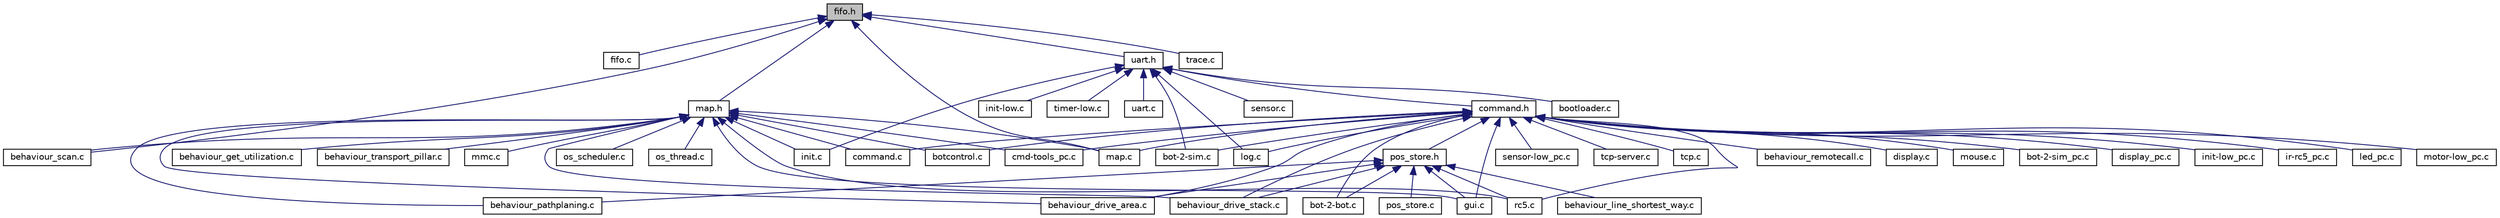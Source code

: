 digraph G
{
  edge [fontname="Helvetica",fontsize="10",labelfontname="Helvetica",labelfontsize="10"];
  node [fontname="Helvetica",fontsize="10",shape=record];
  Node1 [label="fifo.h",height=0.2,width=0.4,color="black", fillcolor="grey75", style="filled" fontcolor="black"];
  Node1 -> Node2 [dir="back",color="midnightblue",fontsize="10",style="solid",fontname="Helvetica"];
  Node2 [label="fifo.c",height=0.2,width=0.4,color="black", fillcolor="white", style="filled",URL="$fifo_8c.html",tooltip="Implementierung einer FIFO."];
  Node1 -> Node3 [dir="back",color="midnightblue",fontsize="10",style="solid",fontname="Helvetica"];
  Node3 [label="map.c",height=0.2,width=0.4,color="black", fillcolor="white", style="filled",URL="$map_8c.html",tooltip="Karte."];
  Node1 -> Node4 [dir="back",color="midnightblue",fontsize="10",style="solid",fontname="Helvetica"];
  Node4 [label="behaviour_scan.c",height=0.2,width=0.4,color="black", fillcolor="white", style="filled",URL="$behaviour__scan_8c.html",tooltip="Scannt die Umgebung und traegt sie in die Karte ein."];
  Node1 -> Node5 [dir="back",color="midnightblue",fontsize="10",style="solid",fontname="Helvetica"];
  Node5 [label="uart.h",height=0.2,width=0.4,color="black", fillcolor="white", style="filled",URL="$uart_8h.html",tooltip="Routinen zur seriellen Kommunikation."];
  Node5 -> Node6 [dir="back",color="midnightblue",fontsize="10",style="solid",fontname="Helvetica"];
  Node6 [label="init.c",height=0.2,width=0.4,color="black", fillcolor="white", style="filled",URL="$init_8c.html",tooltip="Initialisierungsroutinen."];
  Node5 -> Node7 [dir="back",color="midnightblue",fontsize="10",style="solid",fontname="Helvetica"];
  Node7 [label="log.c",height=0.2,width=0.4,color="black", fillcolor="white", style="filled",URL="$log_8c.html",tooltip="Routinen zum Loggen von Informationen."];
  Node5 -> Node8 [dir="back",color="midnightblue",fontsize="10",style="solid",fontname="Helvetica"];
  Node8 [label="sensor.c",height=0.2,width=0.4,color="black", fillcolor="white", style="filled",URL="$sensor_8c.html",tooltip="Architekturunabhaengiger Teil der Sensorsteuerung."];
  Node5 -> Node9 [dir="back",color="midnightblue",fontsize="10",style="solid",fontname="Helvetica"];
  Node9 [label="command.h",height=0.2,width=0.4,color="black", fillcolor="white", style="filled",URL="$command_8h.html",tooltip="Kommando-Management."];
  Node9 -> Node10 [dir="back",color="midnightblue",fontsize="10",style="solid",fontname="Helvetica"];
  Node10 [label="bot-2-bot.c",height=0.2,width=0.4,color="black", fillcolor="white", style="filled",URL="$bot-2-bot_8c.html",tooltip="Bot-2-Bot-Kommunikation."];
  Node9 -> Node11 [dir="back",color="midnightblue",fontsize="10",style="solid",fontname="Helvetica"];
  Node11 [label="botcontrol.c",height=0.2,width=0.4,color="black", fillcolor="white", style="filled",URL="$botcontrol_8c.html",tooltip="High-level Steuerungsroutinen, z.B."];
  Node9 -> Node12 [dir="back",color="midnightblue",fontsize="10",style="solid",fontname="Helvetica"];
  Node12 [label="command.c",height=0.2,width=0.4,color="black", fillcolor="white", style="filled",URL="$command_8c.html",tooltip="Kommando-Management."];
  Node9 -> Node7 [dir="back",color="midnightblue",fontsize="10",style="solid",fontname="Helvetica"];
  Node9 -> Node3 [dir="back",color="midnightblue",fontsize="10",style="solid",fontname="Helvetica"];
  Node9 -> Node13 [dir="back",color="midnightblue",fontsize="10",style="solid",fontname="Helvetica"];
  Node13 [label="behaviour_drive_area.c",height=0.2,width=0.4,color="black", fillcolor="white", style="filled",URL="$behaviour__drive__area_8c.html",tooltip="Flaechendeckendes Fahren als Verhalten (Staubsauger)"];
  Node9 -> Node14 [dir="back",color="midnightblue",fontsize="10",style="solid",fontname="Helvetica"];
  Node14 [label="behaviour_drive_stack.c",height=0.2,width=0.4,color="black", fillcolor="white", style="filled",URL="$behaviour__drive__stack_8c.html",tooltip="Anfahren aller auf dem Stack befindlichen Punkte."];
  Node9 -> Node15 [dir="back",color="midnightblue",fontsize="10",style="solid",fontname="Helvetica"];
  Node15 [label="behaviour_remotecall.c",height=0.2,width=0.4,color="black", fillcolor="white", style="filled",URL="$behaviour__remotecall_8c.html",tooltip="Ruft auf ein Kommando hin andere Verhalten auf und bestaetigt dann ihre Ausfuehrung."];
  Node9 -> Node16 [dir="back",color="midnightblue",fontsize="10",style="solid",fontname="Helvetica"];
  Node16 [label="pos_store.h",height=0.2,width=0.4,color="black", fillcolor="white", style="filled",URL="$pos__store_8h.html",tooltip="Implementierung eines Positionsspeichers mit den ueblichen Stackbefehlen push(), pop() und FIFO-Befeh..."];
  Node16 -> Node10 [dir="back",color="midnightblue",fontsize="10",style="solid",fontname="Helvetica"];
  Node16 -> Node17 [dir="back",color="midnightblue",fontsize="10",style="solid",fontname="Helvetica"];
  Node17 [label="pos_store.c",height=0.2,width=0.4,color="black", fillcolor="white", style="filled",URL="$pos__store_8c.html",tooltip="Implementierung eines Positionsspeichers mit den ueblichen Stackbefehlen push(), pop() und FIFO-Befeh..."];
  Node16 -> Node13 [dir="back",color="midnightblue",fontsize="10",style="solid",fontname="Helvetica"];
  Node16 -> Node14 [dir="back",color="midnightblue",fontsize="10",style="solid",fontname="Helvetica"];
  Node16 -> Node18 [dir="back",color="midnightblue",fontsize="10",style="solid",fontname="Helvetica"];
  Node18 [label="behaviour_line_shortest_way.c",height=0.2,width=0.4,color="black", fillcolor="white", style="filled",URL="$behaviour__line__shortest__way_8c.html",tooltip="Linienverfolger, der an Kreuzungen eine bestimmte Vorzugsrichtung einschlaegt (links) und diesen Weg ..."];
  Node16 -> Node19 [dir="back",color="midnightblue",fontsize="10",style="solid",fontname="Helvetica"];
  Node19 [label="behaviour_pathplaning.c",height=0.2,width=0.4,color="black", fillcolor="white", style="filled",URL="$behaviour__pathplaning_8c.html",tooltip="Wave-Pfadplanungsverhalten."];
  Node16 -> Node20 [dir="back",color="midnightblue",fontsize="10",style="solid",fontname="Helvetica"];
  Node20 [label="gui.c",height=0.2,width=0.4,color="black", fillcolor="white", style="filled",URL="$gui_8c.html",tooltip="Display-GUI des Bots."];
  Node16 -> Node21 [dir="back",color="midnightblue",fontsize="10",style="solid",fontname="Helvetica"];
  Node21 [label="rc5.c",height=0.2,width=0.4,color="black", fillcolor="white", style="filled",URL="$rc5_8c.html",tooltip="RC5-Fernbedienung / Basic-Tasten-Handler."];
  Node9 -> Node22 [dir="back",color="midnightblue",fontsize="10",style="solid",fontname="Helvetica"];
  Node22 [label="bot-2-sim.c",height=0.2,width=0.4,color="black", fillcolor="white", style="filled",URL="$bot-2-sim_8c.html",tooltip="Verbindung zwischen c&#39;t-Bot und c&#39;t-Sim."];
  Node9 -> Node23 [dir="back",color="midnightblue",fontsize="10",style="solid",fontname="Helvetica"];
  Node23 [label="display.c",height=0.2,width=0.4,color="black", fillcolor="white", style="filled",URL="$display_8c.html",tooltip="Routinen zur Displaysteuerung."];
  Node9 -> Node24 [dir="back",color="midnightblue",fontsize="10",style="solid",fontname="Helvetica"];
  Node24 [label="mouse.c",height=0.2,width=0.4,color="black", fillcolor="white", style="filled",URL="$mouse_8c.html",tooltip="Routinen fuer die Ansteuerung eines opt. Maussensors."];
  Node9 -> Node25 [dir="back",color="midnightblue",fontsize="10",style="solid",fontname="Helvetica"];
  Node25 [label="bot-2-sim_pc.c",height=0.2,width=0.4,color="black", fillcolor="white", style="filled",URL="$bot-2-sim__pc_8c.html",tooltip="Verbindung c&#39;t-Bot zu c&#39;t-Sim."];
  Node9 -> Node26 [dir="back",color="midnightblue",fontsize="10",style="solid",fontname="Helvetica"];
  Node26 [label="cmd-tools_pc.c",height=0.2,width=0.4,color="black", fillcolor="white", style="filled",URL="$cmd-tools__pc_8c.html",tooltip="Funktionen, die per Commandline-Switch aufgerufen werden koennen."];
  Node9 -> Node27 [dir="back",color="midnightblue",fontsize="10",style="solid",fontname="Helvetica"];
  Node27 [label="display_pc.c",height=0.2,width=0.4,color="black", fillcolor="white", style="filled",URL="$display__pc_8c.html",tooltip="Routinen zur Displaysteuerung."];
  Node9 -> Node28 [dir="back",color="midnightblue",fontsize="10",style="solid",fontname="Helvetica"];
  Node28 [label="init-low_pc.c",height=0.2,width=0.4,color="black", fillcolor="white", style="filled",URL="$init-low__pc_8c.html",tooltip="Initialisierungsroutinen fuer PC."];
  Node9 -> Node29 [dir="back",color="midnightblue",fontsize="10",style="solid",fontname="Helvetica"];
  Node29 [label="ir-rc5_pc.c",height=0.2,width=0.4,color="black", fillcolor="white", style="filled",URL="$ir-rc5__pc_8c.html",tooltip="Routinen fuer die Dekodierung von RC5-Fernbedienungs-Codes."];
  Node9 -> Node30 [dir="back",color="midnightblue",fontsize="10",style="solid",fontname="Helvetica"];
  Node30 [label="led_pc.c",height=0.2,width=0.4,color="black", fillcolor="white", style="filled",URL="$led__pc_8c.html",tooltip="Routinen zur LED-Steuerung."];
  Node9 -> Node31 [dir="back",color="midnightblue",fontsize="10",style="solid",fontname="Helvetica"];
  Node31 [label="motor-low_pc.c",height=0.2,width=0.4,color="black", fillcolor="white", style="filled",URL="$motor-low__pc_8c.html",tooltip="Low-Level Routinen fuer die Motorsteuerung des c&#39;t-Bots."];
  Node9 -> Node32 [dir="back",color="midnightblue",fontsize="10",style="solid",fontname="Helvetica"];
  Node32 [label="sensor-low_pc.c",height=0.2,width=0.4,color="black", fillcolor="white", style="filled",URL="$sensor-low__pc_8c.html",tooltip="Low-Level Routinen fuer die Sensor Steuerung des c&#39;t-Bots."];
  Node9 -> Node33 [dir="back",color="midnightblue",fontsize="10",style="solid",fontname="Helvetica"];
  Node33 [label="tcp-server.c",height=0.2,width=0.4,color="black", fillcolor="white", style="filled",URL="$tcp-server_8c.html",tooltip="Demo-TCP-Server."];
  Node9 -> Node34 [dir="back",color="midnightblue",fontsize="10",style="solid",fontname="Helvetica"];
  Node34 [label="tcp.c",height=0.2,width=0.4,color="black", fillcolor="white", style="filled",URL="$tcp_8c.html",tooltip="TCP/IP-Kommunikation."];
  Node9 -> Node20 [dir="back",color="midnightblue",fontsize="10",style="solid",fontname="Helvetica"];
  Node9 -> Node21 [dir="back",color="midnightblue",fontsize="10",style="solid",fontname="Helvetica"];
  Node5 -> Node35 [dir="back",color="midnightblue",fontsize="10",style="solid",fontname="Helvetica"];
  Node35 [label="bootloader.c",height=0.2,width=0.4,color="black", fillcolor="white", style="filled",URL="$bootloader_8c.html",tooltip="AVR109 kompatibler Bootloader fuer den c&#39;t-Bot."];
  Node5 -> Node22 [dir="back",color="midnightblue",fontsize="10",style="solid",fontname="Helvetica"];
  Node5 -> Node36 [dir="back",color="midnightblue",fontsize="10",style="solid",fontname="Helvetica"];
  Node36 [label="init-low.c",height=0.2,width=0.4,color="black", fillcolor="white", style="filled",URL="$init-low_8c.html",tooltip="Initialisierungsroutinen fuer MCU."];
  Node5 -> Node37 [dir="back",color="midnightblue",fontsize="10",style="solid",fontname="Helvetica"];
  Node37 [label="timer-low.c",height=0.2,width=0.4,color="black", fillcolor="white", style="filled",URL="$timer-low_8c.html",tooltip="Timer und Counter fuer den Mikrocontroller."];
  Node5 -> Node38 [dir="back",color="midnightblue",fontsize="10",style="solid",fontname="Helvetica"];
  Node38 [label="uart.c",height=0.2,width=0.4,color="black", fillcolor="white", style="filled",URL="$uart_8c.html",tooltip="Routinen zur seriellen Kommunikation."];
  Node1 -> Node39 [dir="back",color="midnightblue",fontsize="10",style="solid",fontname="Helvetica"];
  Node39 [label="map.h",height=0.2,width=0.4,color="black", fillcolor="white", style="filled",URL="$map_8h.html",tooltip="Karte."];
  Node39 -> Node11 [dir="back",color="midnightblue",fontsize="10",style="solid",fontname="Helvetica"];
  Node39 -> Node12 [dir="back",color="midnightblue",fontsize="10",style="solid",fontname="Helvetica"];
  Node39 -> Node6 [dir="back",color="midnightblue",fontsize="10",style="solid",fontname="Helvetica"];
  Node39 -> Node3 [dir="back",color="midnightblue",fontsize="10",style="solid",fontname="Helvetica"];
  Node39 -> Node13 [dir="back",color="midnightblue",fontsize="10",style="solid",fontname="Helvetica"];
  Node39 -> Node14 [dir="back",color="midnightblue",fontsize="10",style="solid",fontname="Helvetica"];
  Node39 -> Node40 [dir="back",color="midnightblue",fontsize="10",style="solid",fontname="Helvetica"];
  Node40 [label="behaviour_get_utilization.c",height=0.2,width=0.4,color="black", fillcolor="white", style="filled",URL="$behaviour__get__utilization_8c.html",tooltip="Misst die CPU-Auslastung eines anderen Verhaltens."];
  Node39 -> Node19 [dir="back",color="midnightblue",fontsize="10",style="solid",fontname="Helvetica"];
  Node39 -> Node4 [dir="back",color="midnightblue",fontsize="10",style="solid",fontname="Helvetica"];
  Node39 -> Node41 [dir="back",color="midnightblue",fontsize="10",style="solid",fontname="Helvetica"];
  Node41 [label="behaviour_transport_pillar.c",height=0.2,width=0.4,color="black", fillcolor="white", style="filled",URL="$behaviour__transport__pillar_8c.html",tooltip="Bot startet von einem Farb-Startpad und entdeckt die Welt, bis er auf ein anderes Farbpad stoesst..."];
  Node39 -> Node42 [dir="back",color="midnightblue",fontsize="10",style="solid",fontname="Helvetica"];
  Node42 [label="mmc.c",height=0.2,width=0.4,color="black", fillcolor="white", style="filled",URL="$mmc_8c.html",tooltip="Routinen zum Auslesen/Schreiben einer MMC-Karte."];
  Node39 -> Node43 [dir="back",color="midnightblue",fontsize="10",style="solid",fontname="Helvetica"];
  Node43 [label="os_scheduler.c",height=0.2,width=0.4,color="black", fillcolor="white", style="filled",URL="$os__scheduler_8c.html",tooltip="Mini-Scheduler fuer BotOS."];
  Node39 -> Node44 [dir="back",color="midnightblue",fontsize="10",style="solid",fontname="Helvetica"];
  Node44 [label="os_thread.c",height=0.2,width=0.4,color="black", fillcolor="white", style="filled",URL="$os__thread_8c.html",tooltip="Threadmanagement fuer BotOS."];
  Node39 -> Node26 [dir="back",color="midnightblue",fontsize="10",style="solid",fontname="Helvetica"];
  Node39 -> Node20 [dir="back",color="midnightblue",fontsize="10",style="solid",fontname="Helvetica"];
  Node39 -> Node21 [dir="back",color="midnightblue",fontsize="10",style="solid",fontname="Helvetica"];
  Node1 -> Node45 [dir="back",color="midnightblue",fontsize="10",style="solid",fontname="Helvetica"];
  Node45 [label="trace.c",height=0.2,width=0.4,color="black", fillcolor="white", style="filled",URL="$trace_8c.html",tooltip="Trace-Modul."];
}
